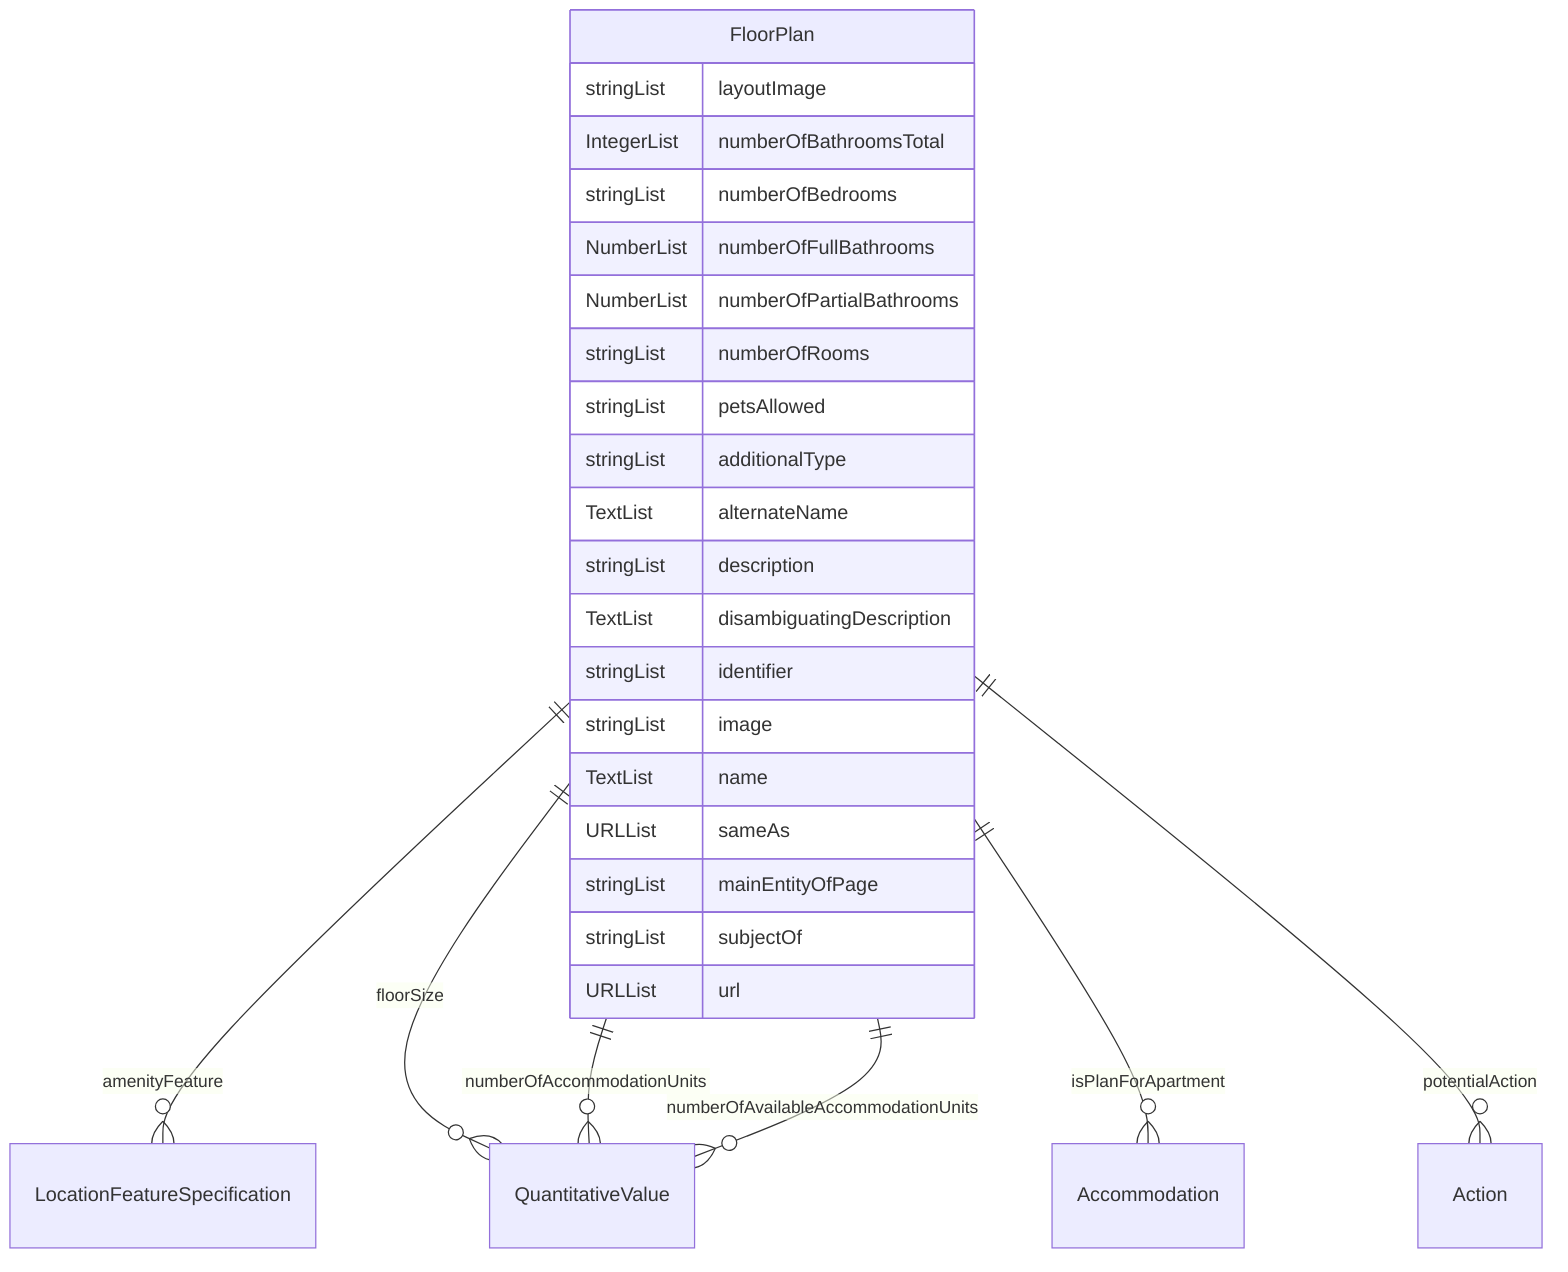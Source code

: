 erDiagram
FloorPlan {
    stringList layoutImage  
    IntegerList numberOfBathroomsTotal  
    stringList numberOfBedrooms  
    NumberList numberOfFullBathrooms  
    NumberList numberOfPartialBathrooms  
    stringList numberOfRooms  
    stringList petsAllowed  
    stringList additionalType  
    TextList alternateName  
    stringList description  
    TextList disambiguatingDescription  
    stringList identifier  
    stringList image  
    TextList name  
    URLList sameAs  
    stringList mainEntityOfPage  
    stringList subjectOf  
    URLList url  
}

FloorPlan ||--}o LocationFeatureSpecification : "amenityFeature"
FloorPlan ||--}o QuantitativeValue : "floorSize"
FloorPlan ||--}o Accommodation : "isPlanForApartment"
FloorPlan ||--}o QuantitativeValue : "numberOfAccommodationUnits"
FloorPlan ||--}o QuantitativeValue : "numberOfAvailableAccommodationUnits"
FloorPlan ||--}o Action : "potentialAction"
